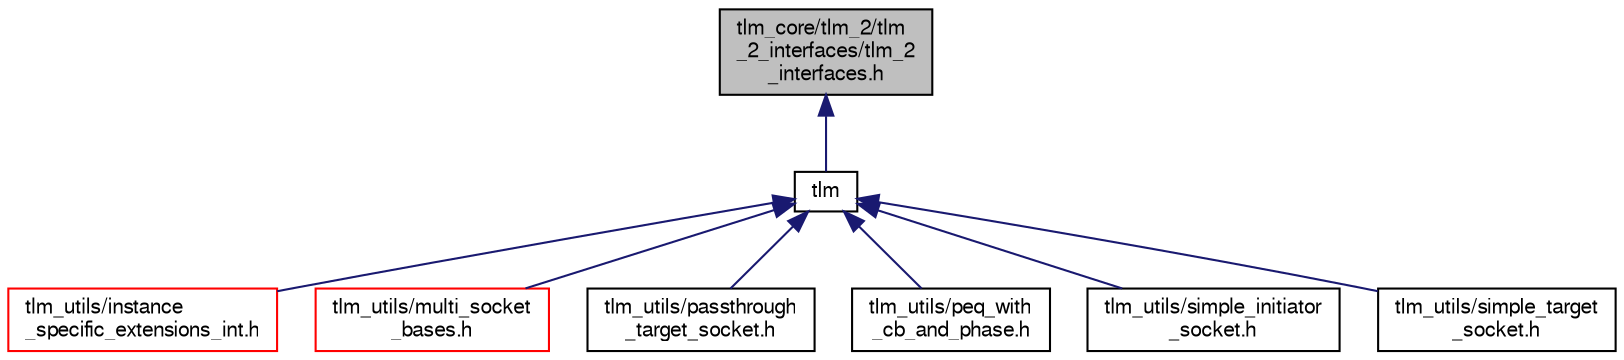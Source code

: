 digraph "tlm_core/tlm_2/tlm_2_interfaces/tlm_2_interfaces.h"
{
  edge [fontname="FreeSans",fontsize="10",labelfontname="FreeSans",labelfontsize="10"];
  node [fontname="FreeSans",fontsize="10",shape=record];
  Node102 [label="tlm_core/tlm_2/tlm\l_2_interfaces/tlm_2\l_interfaces.h",height=0.2,width=0.4,color="black", fillcolor="grey75", style="filled", fontcolor="black"];
  Node102 -> Node103 [dir="back",color="midnightblue",fontsize="10",style="solid",fontname="FreeSans"];
  Node103 [label="tlm",height=0.2,width=0.4,color="black", fillcolor="white", style="filled",URL="$a00671.html"];
  Node103 -> Node104 [dir="back",color="midnightblue",fontsize="10",style="solid",fontname="FreeSans"];
  Node104 [label="tlm_utils/instance\l_specific_extensions_int.h",height=0.2,width=0.4,color="red", fillcolor="white", style="filled",URL="$a00794.html"];
  Node103 -> Node106 [dir="back",color="midnightblue",fontsize="10",style="solid",fontname="FreeSans"];
  Node106 [label="tlm_utils/multi_socket\l_bases.h",height=0.2,width=0.4,color="red", fillcolor="white", style="filled",URL="$a00803.html"];
  Node103 -> Node109 [dir="back",color="midnightblue",fontsize="10",style="solid",fontname="FreeSans"];
  Node109 [label="tlm_utils/passthrough\l_target_socket.h",height=0.2,width=0.4,color="black", fillcolor="white", style="filled",URL="$a00806.html"];
  Node103 -> Node110 [dir="back",color="midnightblue",fontsize="10",style="solid",fontname="FreeSans"];
  Node110 [label="tlm_utils/peq_with\l_cb_and_phase.h",height=0.2,width=0.4,color="black", fillcolor="white", style="filled",URL="$a00809.html"];
  Node103 -> Node111 [dir="back",color="midnightblue",fontsize="10",style="solid",fontname="FreeSans"];
  Node111 [label="tlm_utils/simple_initiator\l_socket.h",height=0.2,width=0.4,color="black", fillcolor="white", style="filled",URL="$a00815.html"];
  Node103 -> Node112 [dir="back",color="midnightblue",fontsize="10",style="solid",fontname="FreeSans"];
  Node112 [label="tlm_utils/simple_target\l_socket.h",height=0.2,width=0.4,color="black", fillcolor="white", style="filled",URL="$a00818.html"];
}
